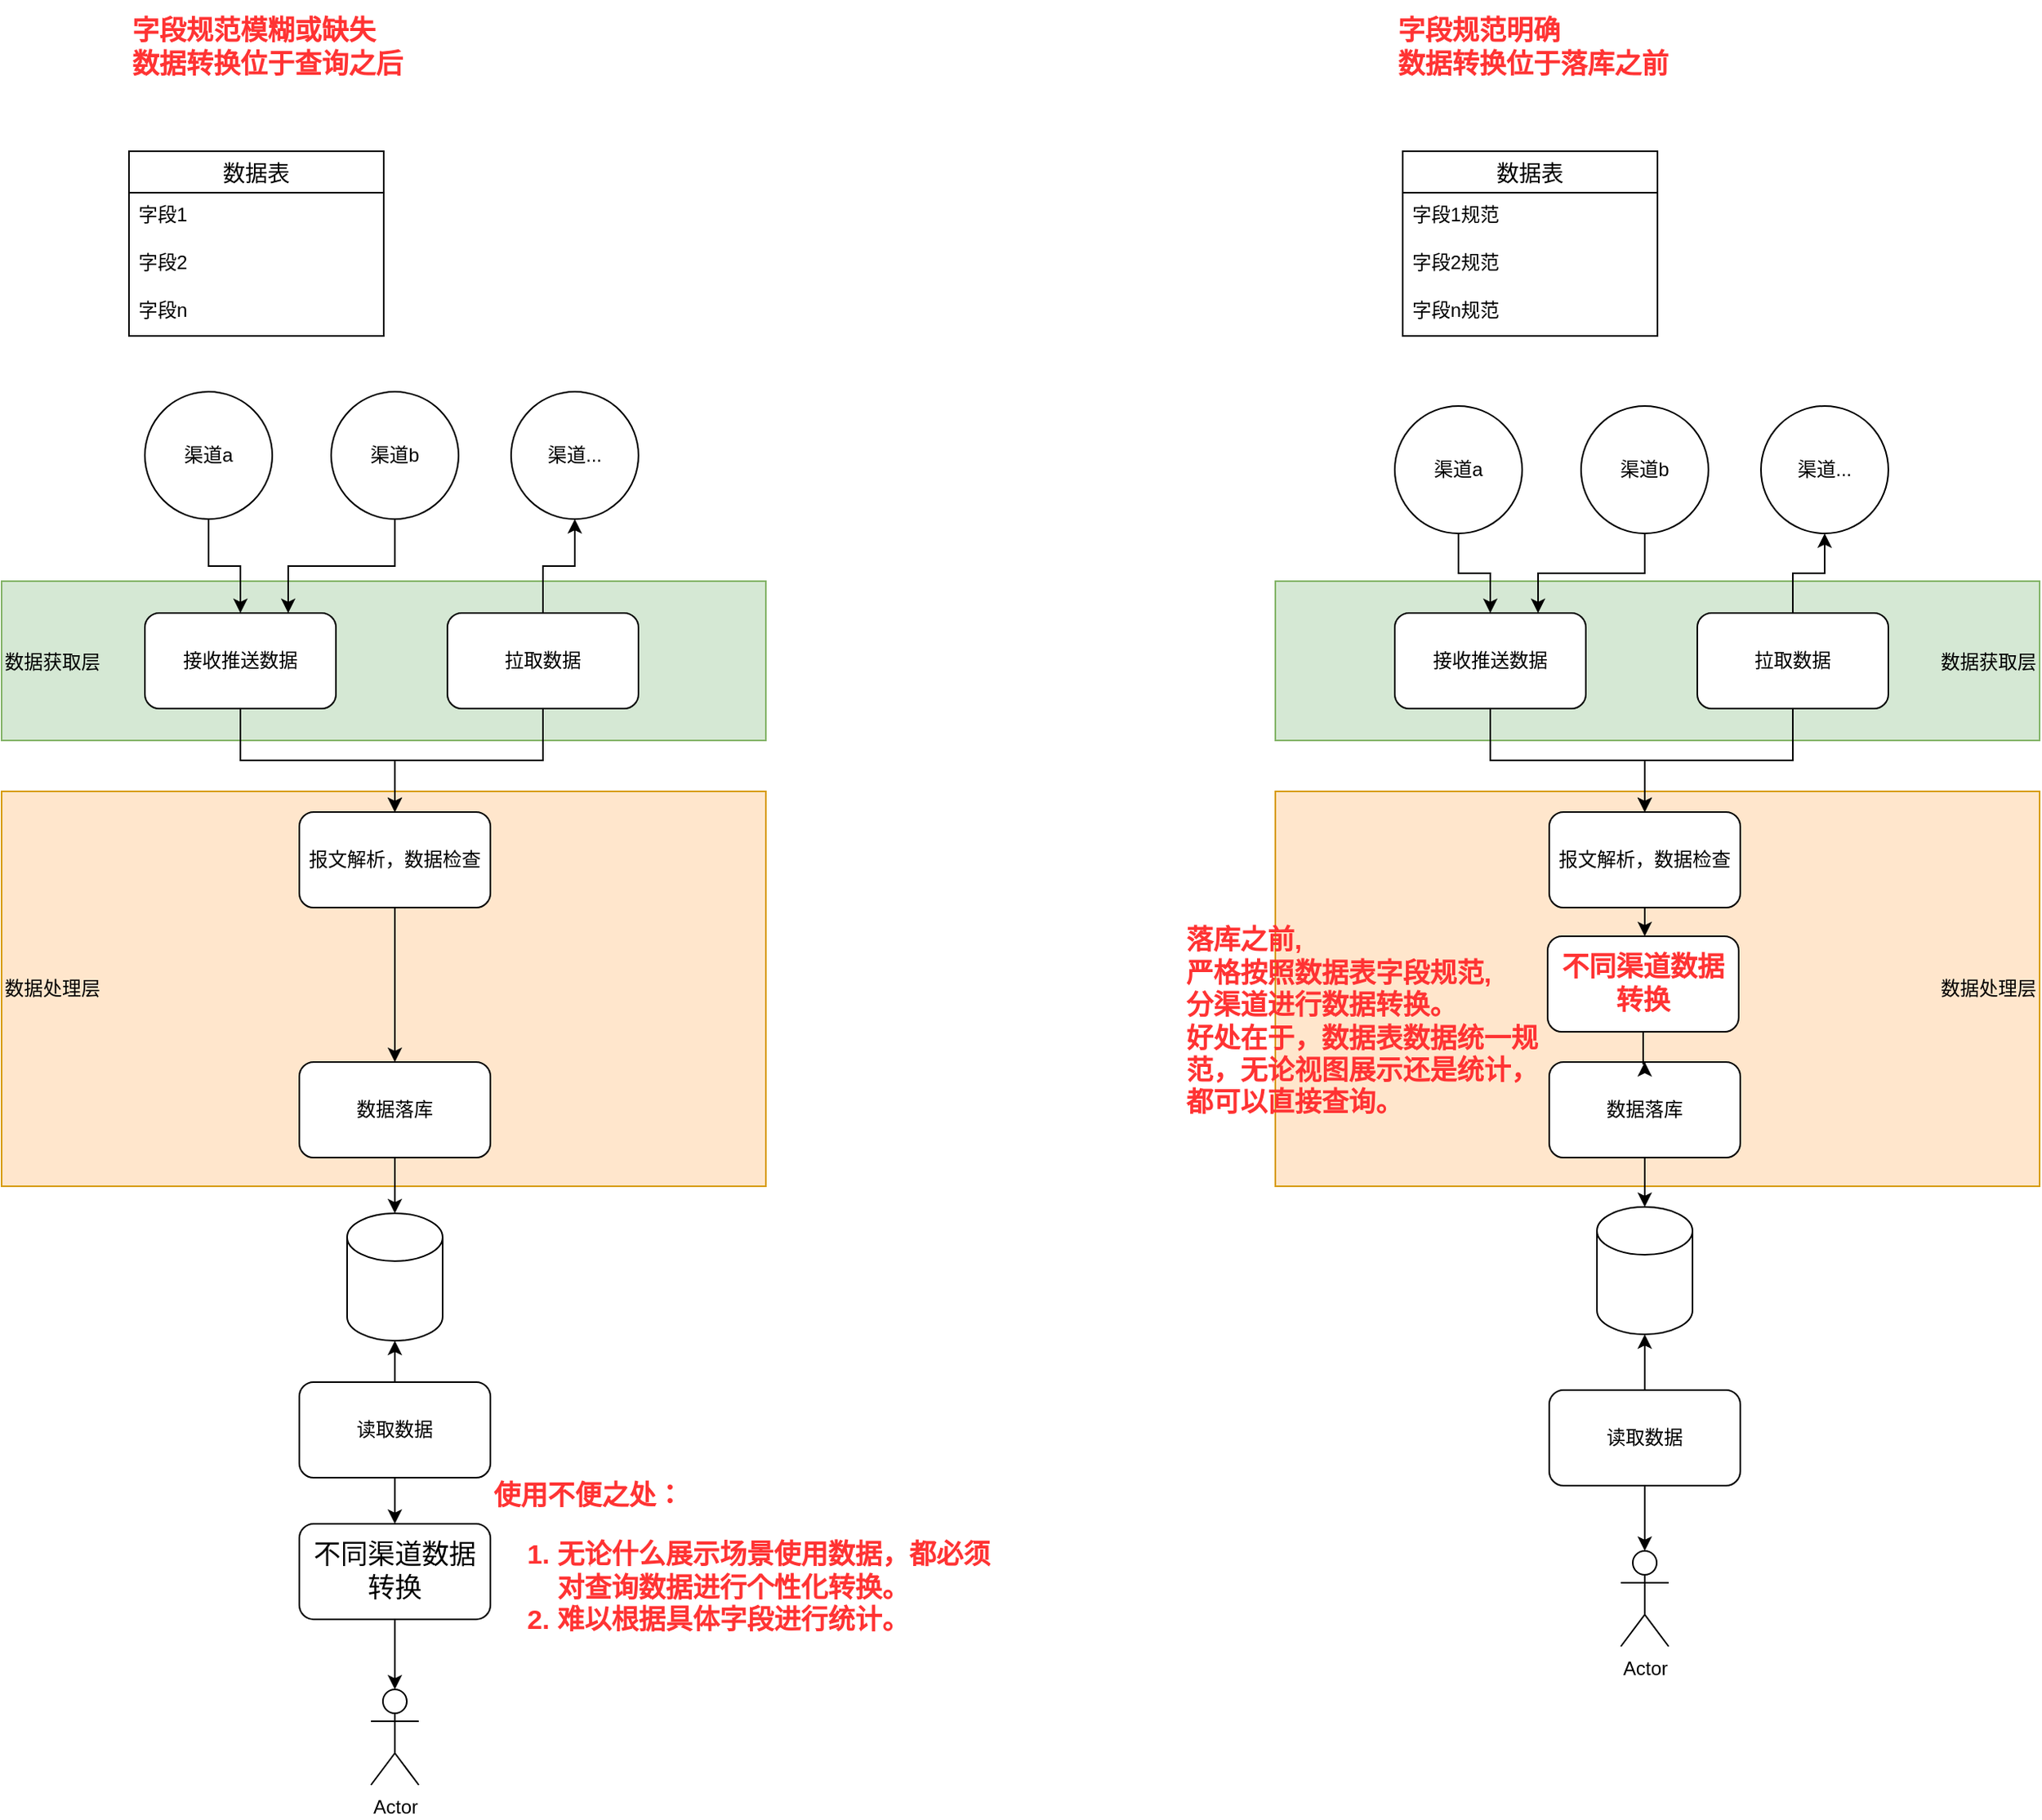 <mxfile version="20.8.13" type="github"><diagram id="YanXGWIZjUsFT7Ea5dJU" name="多渠道数据聚合"><mxGraphModel dx="1883" dy="362" grid="1" gridSize="10" guides="1" tooltips="1" connect="1" arrows="1" fold="1" page="0" pageScale="1" pageWidth="827" pageHeight="1169" math="0" shadow="0"><root><mxCell id="0"/><mxCell id="1" parent="0"/><mxCell id="UY_DJ34q_6xtWu_Bd7H3-64" value="数据处理层" style="rounded=0;whiteSpace=wrap;html=1;fontSize=12;fillColor=#ffe6cc;strokeColor=#d79b00;align=right;" vertex="1" parent="1"><mxGeometry x="760" y="922" width="480" height="248" as="geometry"/></mxCell><mxCell id="UY_DJ34q_6xtWu_Bd7H3-63" value="&lt;font style=&quot;font-size: 12px;&quot; color=&quot;#000000&quot;&gt;数据获取层&lt;/font&gt;" style="rounded=0;whiteSpace=wrap;html=1;fontSize=17;fillColor=#d5e8d4;strokeColor=#82b366;align=right;" vertex="1" parent="1"><mxGeometry x="760" y="790" width="480" height="100" as="geometry"/></mxCell><mxCell id="UY_DJ34q_6xtWu_Bd7H3-62" value="数据处理层" style="rounded=0;whiteSpace=wrap;html=1;fontSize=12;fillColor=#ffe6cc;strokeColor=#d79b00;align=left;" vertex="1" parent="1"><mxGeometry x="-40" y="922" width="480" height="248" as="geometry"/></mxCell><mxCell id="UY_DJ34q_6xtWu_Bd7H3-61" value="&lt;font style=&quot;font-size: 12px;&quot; color=&quot;#000000&quot;&gt;数据获取层&lt;/font&gt;" style="rounded=0;whiteSpace=wrap;html=1;fontSize=17;fillColor=#d5e8d4;strokeColor=#82b366;align=left;" vertex="1" parent="1"><mxGeometry x="-40" y="790" width="480" height="100" as="geometry"/></mxCell><mxCell id="UY_DJ34q_6xtWu_Bd7H3-1" value="数据表" style="swimlane;fontStyle=0;childLayout=stackLayout;horizontal=1;startSize=26;horizontalStack=0;resizeParent=1;resizeParentMax=0;resizeLast=0;collapsible=1;marginBottom=0;align=center;fontSize=14;" vertex="1" parent="1"><mxGeometry x="40" y="520" width="160" height="116" as="geometry"/></mxCell><mxCell id="UY_DJ34q_6xtWu_Bd7H3-2" value="字段1" style="text;strokeColor=none;fillColor=none;spacingLeft=4;spacingRight=4;overflow=hidden;rotatable=0;points=[[0,0.5],[1,0.5]];portConstraint=eastwest;fontSize=12;" vertex="1" parent="UY_DJ34q_6xtWu_Bd7H3-1"><mxGeometry y="26" width="160" height="30" as="geometry"/></mxCell><mxCell id="UY_DJ34q_6xtWu_Bd7H3-3" value="字段2" style="text;strokeColor=none;fillColor=none;spacingLeft=4;spacingRight=4;overflow=hidden;rotatable=0;points=[[0,0.5],[1,0.5]];portConstraint=eastwest;fontSize=12;" vertex="1" parent="UY_DJ34q_6xtWu_Bd7H3-1"><mxGeometry y="56" width="160" height="30" as="geometry"/></mxCell><mxCell id="UY_DJ34q_6xtWu_Bd7H3-4" value="字段n" style="text;strokeColor=none;fillColor=none;spacingLeft=4;spacingRight=4;overflow=hidden;rotatable=0;points=[[0,0.5],[1,0.5]];portConstraint=eastwest;fontSize=12;" vertex="1" parent="UY_DJ34q_6xtWu_Bd7H3-1"><mxGeometry y="86" width="160" height="30" as="geometry"/></mxCell><mxCell id="UY_DJ34q_6xtWu_Bd7H3-5" value="数据表" style="swimlane;fontStyle=0;childLayout=stackLayout;horizontal=1;startSize=26;horizontalStack=0;resizeParent=1;resizeParentMax=0;resizeLast=0;collapsible=1;marginBottom=0;align=center;fontSize=14;" vertex="1" parent="1"><mxGeometry x="840" y="520" width="160" height="116" as="geometry"/></mxCell><mxCell id="UY_DJ34q_6xtWu_Bd7H3-6" value="字段1规范" style="text;strokeColor=none;fillColor=none;spacingLeft=4;spacingRight=4;overflow=hidden;rotatable=0;points=[[0,0.5],[1,0.5]];portConstraint=eastwest;fontSize=12;" vertex="1" parent="UY_DJ34q_6xtWu_Bd7H3-5"><mxGeometry y="26" width="160" height="30" as="geometry"/></mxCell><mxCell id="UY_DJ34q_6xtWu_Bd7H3-7" value="字段2规范" style="text;strokeColor=none;fillColor=none;spacingLeft=4;spacingRight=4;overflow=hidden;rotatable=0;points=[[0,0.5],[1,0.5]];portConstraint=eastwest;fontSize=12;" vertex="1" parent="UY_DJ34q_6xtWu_Bd7H3-5"><mxGeometry y="56" width="160" height="30" as="geometry"/></mxCell><mxCell id="UY_DJ34q_6xtWu_Bd7H3-8" value="字段n规范" style="text;strokeColor=none;fillColor=none;spacingLeft=4;spacingRight=4;overflow=hidden;rotatable=0;points=[[0,0.5],[1,0.5]];portConstraint=eastwest;fontSize=12;" vertex="1" parent="UY_DJ34q_6xtWu_Bd7H3-5"><mxGeometry y="86" width="160" height="30" as="geometry"/></mxCell><mxCell id="UY_DJ34q_6xtWu_Bd7H3-16" style="edgeStyle=orthogonalEdgeStyle;rounded=0;orthogonalLoop=1;jettySize=auto;html=1;entryX=0.5;entryY=0;entryDx=0;entryDy=0;" edge="1" parent="1" source="UY_DJ34q_6xtWu_Bd7H3-9" target="UY_DJ34q_6xtWu_Bd7H3-12"><mxGeometry relative="1" as="geometry"/></mxCell><mxCell id="UY_DJ34q_6xtWu_Bd7H3-9" value="渠道a" style="ellipse;whiteSpace=wrap;html=1;aspect=fixed;" vertex="1" parent="1"><mxGeometry x="50" y="671" width="80" height="80" as="geometry"/></mxCell><mxCell id="UY_DJ34q_6xtWu_Bd7H3-17" style="edgeStyle=orthogonalEdgeStyle;rounded=0;orthogonalLoop=1;jettySize=auto;html=1;entryX=0.75;entryY=0;entryDx=0;entryDy=0;" edge="1" parent="1" source="UY_DJ34q_6xtWu_Bd7H3-10" target="UY_DJ34q_6xtWu_Bd7H3-12"><mxGeometry relative="1" as="geometry"/></mxCell><mxCell id="UY_DJ34q_6xtWu_Bd7H3-10" value="渠道b" style="ellipse;whiteSpace=wrap;html=1;aspect=fixed;" vertex="1" parent="1"><mxGeometry x="167" y="671" width="80" height="80" as="geometry"/></mxCell><mxCell id="UY_DJ34q_6xtWu_Bd7H3-11" value="渠道..." style="ellipse;whiteSpace=wrap;html=1;aspect=fixed;" vertex="1" parent="1"><mxGeometry x="280" y="671" width="80" height="80" as="geometry"/></mxCell><mxCell id="UY_DJ34q_6xtWu_Bd7H3-19" style="edgeStyle=orthogonalEdgeStyle;rounded=0;orthogonalLoop=1;jettySize=auto;html=1;entryX=0.5;entryY=0;entryDx=0;entryDy=0;" edge="1" parent="1" source="UY_DJ34q_6xtWu_Bd7H3-12" target="UY_DJ34q_6xtWu_Bd7H3-14"><mxGeometry relative="1" as="geometry"/></mxCell><mxCell id="UY_DJ34q_6xtWu_Bd7H3-12" value="接收推送数据" style="rounded=1;whiteSpace=wrap;html=1;" vertex="1" parent="1"><mxGeometry x="50" y="810" width="120" height="60" as="geometry"/></mxCell><mxCell id="UY_DJ34q_6xtWu_Bd7H3-18" style="edgeStyle=orthogonalEdgeStyle;rounded=0;orthogonalLoop=1;jettySize=auto;html=1;exitX=0.5;exitY=0;exitDx=0;exitDy=0;entryX=0.5;entryY=1;entryDx=0;entryDy=0;" edge="1" parent="1" source="UY_DJ34q_6xtWu_Bd7H3-13" target="UY_DJ34q_6xtWu_Bd7H3-11"><mxGeometry relative="1" as="geometry"/></mxCell><mxCell id="UY_DJ34q_6xtWu_Bd7H3-20" style="edgeStyle=orthogonalEdgeStyle;rounded=0;orthogonalLoop=1;jettySize=auto;html=1;entryX=0.5;entryY=0;entryDx=0;entryDy=0;" edge="1" parent="1" source="UY_DJ34q_6xtWu_Bd7H3-13" target="UY_DJ34q_6xtWu_Bd7H3-14"><mxGeometry relative="1" as="geometry"/></mxCell><mxCell id="UY_DJ34q_6xtWu_Bd7H3-13" value="拉取数据" style="rounded=1;whiteSpace=wrap;html=1;" vertex="1" parent="1"><mxGeometry x="240" y="810" width="120" height="60" as="geometry"/></mxCell><mxCell id="UY_DJ34q_6xtWu_Bd7H3-26" value="" style="edgeStyle=orthogonalEdgeStyle;rounded=0;orthogonalLoop=1;jettySize=auto;html=1;" edge="1" parent="1" source="UY_DJ34q_6xtWu_Bd7H3-14" target="UY_DJ34q_6xtWu_Bd7H3-25"><mxGeometry relative="1" as="geometry"/></mxCell><mxCell id="UY_DJ34q_6xtWu_Bd7H3-14" value="报文解析，数据检查" style="rounded=1;whiteSpace=wrap;html=1;" vertex="1" parent="1"><mxGeometry x="147" y="935" width="120" height="60" as="geometry"/></mxCell><mxCell id="UY_DJ34q_6xtWu_Bd7H3-22" value="" style="shape=cylinder3;whiteSpace=wrap;html=1;boundedLbl=1;backgroundOutline=1;size=15;" vertex="1" parent="1"><mxGeometry x="177" y="1187" width="60" height="80" as="geometry"/></mxCell><mxCell id="UY_DJ34q_6xtWu_Bd7H3-24" style="edgeStyle=orthogonalEdgeStyle;rounded=0;orthogonalLoop=1;jettySize=auto;html=1;entryX=0.5;entryY=1;entryDx=0;entryDy=0;entryPerimeter=0;" edge="1" parent="1" source="UY_DJ34q_6xtWu_Bd7H3-23" target="UY_DJ34q_6xtWu_Bd7H3-22"><mxGeometry relative="1" as="geometry"/></mxCell><mxCell id="UY_DJ34q_6xtWu_Bd7H3-29" value="" style="edgeStyle=orthogonalEdgeStyle;rounded=0;orthogonalLoop=1;jettySize=auto;html=1;" edge="1" parent="1" source="UY_DJ34q_6xtWu_Bd7H3-23" target="UY_DJ34q_6xtWu_Bd7H3-28"><mxGeometry relative="1" as="geometry"/></mxCell><mxCell id="UY_DJ34q_6xtWu_Bd7H3-23" value="读取数据" style="rounded=1;whiteSpace=wrap;html=1;" vertex="1" parent="1"><mxGeometry x="147" y="1293" width="120" height="60" as="geometry"/></mxCell><mxCell id="UY_DJ34q_6xtWu_Bd7H3-27" value="" style="edgeStyle=orthogonalEdgeStyle;rounded=0;orthogonalLoop=1;jettySize=auto;html=1;" edge="1" parent="1" source="UY_DJ34q_6xtWu_Bd7H3-25" target="UY_DJ34q_6xtWu_Bd7H3-22"><mxGeometry relative="1" as="geometry"/></mxCell><mxCell id="UY_DJ34q_6xtWu_Bd7H3-25" value="数据落库" style="rounded=1;whiteSpace=wrap;html=1;" vertex="1" parent="1"><mxGeometry x="147" y="1092" width="120" height="60" as="geometry"/></mxCell><mxCell id="UY_DJ34q_6xtWu_Bd7H3-31" value="" style="edgeStyle=orthogonalEdgeStyle;rounded=0;orthogonalLoop=1;jettySize=auto;html=1;" edge="1" parent="1" source="UY_DJ34q_6xtWu_Bd7H3-28" target="UY_DJ34q_6xtWu_Bd7H3-30"><mxGeometry relative="1" as="geometry"/></mxCell><mxCell id="UY_DJ34q_6xtWu_Bd7H3-28" value="不同渠道数据转换" style="rounded=1;whiteSpace=wrap;html=1;fontSize=17;" vertex="1" parent="1"><mxGeometry x="147" y="1382" width="120" height="60" as="geometry"/></mxCell><mxCell id="UY_DJ34q_6xtWu_Bd7H3-30" value="Actor" style="shape=umlActor;verticalLabelPosition=bottom;verticalAlign=top;html=1;outlineConnect=0;" vertex="1" parent="1"><mxGeometry x="192" y="1486" width="30" height="60" as="geometry"/></mxCell><mxCell id="UY_DJ34q_6xtWu_Bd7H3-32" style="edgeStyle=orthogonalEdgeStyle;rounded=0;orthogonalLoop=1;jettySize=auto;html=1;entryX=0.5;entryY=0;entryDx=0;entryDy=0;" edge="1" parent="1" source="UY_DJ34q_6xtWu_Bd7H3-33" target="UY_DJ34q_6xtWu_Bd7H3-38"><mxGeometry relative="1" as="geometry"/></mxCell><mxCell id="UY_DJ34q_6xtWu_Bd7H3-33" value="渠道a" style="ellipse;whiteSpace=wrap;html=1;aspect=fixed;" vertex="1" parent="1"><mxGeometry x="835" y="680" width="80" height="80" as="geometry"/></mxCell><mxCell id="UY_DJ34q_6xtWu_Bd7H3-34" style="edgeStyle=orthogonalEdgeStyle;rounded=0;orthogonalLoop=1;jettySize=auto;html=1;entryX=0.75;entryY=0;entryDx=0;entryDy=0;" edge="1" parent="1" source="UY_DJ34q_6xtWu_Bd7H3-35" target="UY_DJ34q_6xtWu_Bd7H3-38"><mxGeometry relative="1" as="geometry"/></mxCell><mxCell id="UY_DJ34q_6xtWu_Bd7H3-35" value="渠道b" style="ellipse;whiteSpace=wrap;html=1;aspect=fixed;" vertex="1" parent="1"><mxGeometry x="952" y="680" width="80" height="80" as="geometry"/></mxCell><mxCell id="UY_DJ34q_6xtWu_Bd7H3-36" value="渠道..." style="ellipse;whiteSpace=wrap;html=1;aspect=fixed;" vertex="1" parent="1"><mxGeometry x="1065" y="680" width="80" height="80" as="geometry"/></mxCell><mxCell id="UY_DJ34q_6xtWu_Bd7H3-37" style="edgeStyle=orthogonalEdgeStyle;rounded=0;orthogonalLoop=1;jettySize=auto;html=1;entryX=0.5;entryY=0;entryDx=0;entryDy=0;" edge="1" parent="1" source="UY_DJ34q_6xtWu_Bd7H3-38" target="UY_DJ34q_6xtWu_Bd7H3-43"><mxGeometry relative="1" as="geometry"/></mxCell><mxCell id="UY_DJ34q_6xtWu_Bd7H3-38" value="接收推送数据" style="rounded=1;whiteSpace=wrap;html=1;" vertex="1" parent="1"><mxGeometry x="835" y="810" width="120" height="60" as="geometry"/></mxCell><mxCell id="UY_DJ34q_6xtWu_Bd7H3-39" style="edgeStyle=orthogonalEdgeStyle;rounded=0;orthogonalLoop=1;jettySize=auto;html=1;exitX=0.5;exitY=0;exitDx=0;exitDy=0;entryX=0.5;entryY=1;entryDx=0;entryDy=0;" edge="1" parent="1" source="UY_DJ34q_6xtWu_Bd7H3-41" target="UY_DJ34q_6xtWu_Bd7H3-36"><mxGeometry relative="1" as="geometry"/></mxCell><mxCell id="UY_DJ34q_6xtWu_Bd7H3-40" style="edgeStyle=orthogonalEdgeStyle;rounded=0;orthogonalLoop=1;jettySize=auto;html=1;entryX=0.5;entryY=0;entryDx=0;entryDy=0;" edge="1" parent="1" source="UY_DJ34q_6xtWu_Bd7H3-41" target="UY_DJ34q_6xtWu_Bd7H3-43"><mxGeometry relative="1" as="geometry"/></mxCell><mxCell id="UY_DJ34q_6xtWu_Bd7H3-41" value="拉取数据" style="rounded=1;whiteSpace=wrap;html=1;" vertex="1" parent="1"><mxGeometry x="1025" y="810" width="120" height="60" as="geometry"/></mxCell><mxCell id="UY_DJ34q_6xtWu_Bd7H3-55" value="" style="edgeStyle=orthogonalEdgeStyle;rounded=0;orthogonalLoop=1;jettySize=auto;html=1;fontSize=17;fontColor=#000000;" edge="1" parent="1" source="UY_DJ34q_6xtWu_Bd7H3-43" target="UY_DJ34q_6xtWu_Bd7H3-54"><mxGeometry relative="1" as="geometry"><Array as="points"><mxPoint x="991" y="990"/><mxPoint x="991" y="990"/></Array></mxGeometry></mxCell><mxCell id="UY_DJ34q_6xtWu_Bd7H3-43" value="报文解析，数据检查" style="rounded=1;whiteSpace=wrap;html=1;" vertex="1" parent="1"><mxGeometry x="932" y="935" width="120" height="60" as="geometry"/></mxCell><mxCell id="UY_DJ34q_6xtWu_Bd7H3-44" value="" style="shape=cylinder3;whiteSpace=wrap;html=1;boundedLbl=1;backgroundOutline=1;size=15;" vertex="1" parent="1"><mxGeometry x="962" y="1183" width="60" height="80" as="geometry"/></mxCell><mxCell id="UY_DJ34q_6xtWu_Bd7H3-45" style="edgeStyle=orthogonalEdgeStyle;rounded=0;orthogonalLoop=1;jettySize=auto;html=1;entryX=0.5;entryY=1;entryDx=0;entryDy=0;entryPerimeter=0;" edge="1" parent="1" source="UY_DJ34q_6xtWu_Bd7H3-47" target="UY_DJ34q_6xtWu_Bd7H3-44"><mxGeometry relative="1" as="geometry"/></mxCell><mxCell id="UY_DJ34q_6xtWu_Bd7H3-57" value="" style="edgeStyle=orthogonalEdgeStyle;rounded=0;orthogonalLoop=1;jettySize=auto;html=1;fontSize=17;fontColor=#000000;" edge="1" parent="1" source="UY_DJ34q_6xtWu_Bd7H3-47" target="UY_DJ34q_6xtWu_Bd7H3-52"><mxGeometry relative="1" as="geometry"/></mxCell><mxCell id="UY_DJ34q_6xtWu_Bd7H3-47" value="读取数据" style="rounded=1;whiteSpace=wrap;html=1;" vertex="1" parent="1"><mxGeometry x="932" y="1298" width="120" height="60" as="geometry"/></mxCell><mxCell id="UY_DJ34q_6xtWu_Bd7H3-48" value="" style="edgeStyle=orthogonalEdgeStyle;rounded=0;orthogonalLoop=1;jettySize=auto;html=1;exitX=0.5;exitY=1;exitDx=0;exitDy=0;entryX=0.5;entryY=0;entryDx=0;entryDy=0;entryPerimeter=0;" edge="1" parent="1" source="UY_DJ34q_6xtWu_Bd7H3-49" target="UY_DJ34q_6xtWu_Bd7H3-44"><mxGeometry relative="1" as="geometry"><mxPoint x="992" y="1165" as="sourcePoint"/><mxPoint x="992" y="1243.0" as="targetPoint"/></mxGeometry></mxCell><mxCell id="UY_DJ34q_6xtWu_Bd7H3-49" value="数据落库" style="rounded=1;whiteSpace=wrap;html=1;" vertex="1" parent="1"><mxGeometry x="932" y="1092" width="120" height="60" as="geometry"/></mxCell><mxCell id="UY_DJ34q_6xtWu_Bd7H3-52" value="Actor" style="shape=umlActor;verticalLabelPosition=bottom;verticalAlign=top;html=1;outlineConnect=0;" vertex="1" parent="1"><mxGeometry x="977" y="1399" width="30" height="60" as="geometry"/></mxCell><mxCell id="UY_DJ34q_6xtWu_Bd7H3-53" value="使用不便之处：&lt;br style=&quot;font-size: 17px;&quot;&gt;&lt;ol style=&quot;font-size: 17px;&quot;&gt;&lt;li style=&quot;font-size: 17px;&quot;&gt;无论什么展示场景使用数据，都必须对查询数据进行个性化转换。&lt;/li&gt;&lt;li style=&quot;font-size: 17px;&quot;&gt;难以根据具体字段进行统计。&lt;/li&gt;&lt;/ol&gt;" style="text;html=1;strokeColor=none;fillColor=none;align=left;verticalAlign=middle;whiteSpace=wrap;rounded=0;fontColor=#FF3333;fontStyle=1;fontSize=17;" vertex="1" parent="1"><mxGeometry x="267" y="1327" width="320" height="170" as="geometry"/></mxCell><mxCell id="UY_DJ34q_6xtWu_Bd7H3-56" value="" style="edgeStyle=orthogonalEdgeStyle;rounded=0;orthogonalLoop=1;jettySize=auto;html=1;fontSize=17;fontColor=#000000;" edge="1" parent="1" source="UY_DJ34q_6xtWu_Bd7H3-54" target="UY_DJ34q_6xtWu_Bd7H3-49"><mxGeometry relative="1" as="geometry"/></mxCell><mxCell id="UY_DJ34q_6xtWu_Bd7H3-54" value="&lt;b&gt;不同渠道数据转换&lt;/b&gt;" style="rounded=1;whiteSpace=wrap;html=1;fontSize=17;fontColor=#FF3333;" vertex="1" parent="1"><mxGeometry x="931" y="1013" width="120" height="60" as="geometry"/></mxCell><mxCell id="UY_DJ34q_6xtWu_Bd7H3-58" value="落库之前,&lt;br&gt;严格按照数据表字段规范,&lt;br&gt;分渠道进行数据转换。&lt;br&gt;好处在于，数据表数据统一规范，无论视图展示还是统计，都可以直接查询。" style="text;html=1;strokeColor=none;fillColor=none;align=left;verticalAlign=middle;whiteSpace=wrap;rounded=0;fontSize=17;fontColor=#FF3333;fontStyle=1" vertex="1" parent="1"><mxGeometry x="702" y="990" width="230" height="153" as="geometry"/></mxCell><mxCell id="UY_DJ34q_6xtWu_Bd7H3-59" value="&lt;b&gt;字段规范模糊或缺失&lt;br&gt;数据转换位于&lt;/b&gt;&lt;b style=&quot;border-color: var(--border-color);&quot;&gt;查询之后&lt;/b&gt;&lt;b&gt;&lt;br&gt;&lt;/b&gt;" style="text;html=1;strokeColor=none;fillColor=none;align=left;verticalAlign=middle;whiteSpace=wrap;rounded=0;fontSize=17;fontColor=#FF3333;" vertex="1" parent="1"><mxGeometry x="40" y="425" width="250" height="60" as="geometry"/></mxCell><mxCell id="UY_DJ34q_6xtWu_Bd7H3-60" value="&lt;b&gt;字段规范明确&lt;br&gt;数据转换位于落库之前&lt;br&gt;&lt;/b&gt;" style="text;html=1;strokeColor=none;fillColor=none;align=left;verticalAlign=middle;whiteSpace=wrap;rounded=0;fontSize=17;fontColor=#FF3333;" vertex="1" parent="1"><mxGeometry x="835" y="440" width="200" height="30" as="geometry"/></mxCell></root></mxGraphModel></diagram></mxfile>